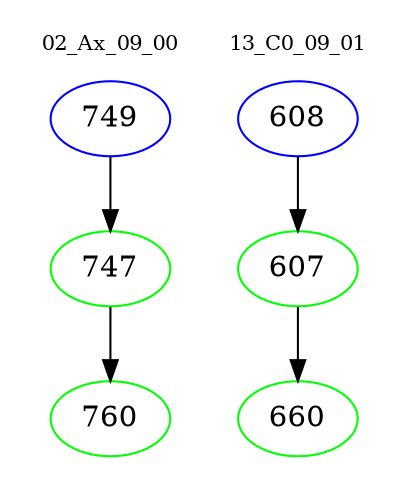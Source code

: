 digraph{
subgraph cluster_0 {
color = white
label = "02_Ax_09_00";
fontsize=10;
T0_749 [label="749", color="blue"]
T0_749 -> T0_747 [color="black"]
T0_747 [label="747", color="green"]
T0_747 -> T0_760 [color="black"]
T0_760 [label="760", color="green"]
}
subgraph cluster_1 {
color = white
label = "13_C0_09_01";
fontsize=10;
T1_608 [label="608", color="blue"]
T1_608 -> T1_607 [color="black"]
T1_607 [label="607", color="green"]
T1_607 -> T1_660 [color="black"]
T1_660 [label="660", color="green"]
}
}
